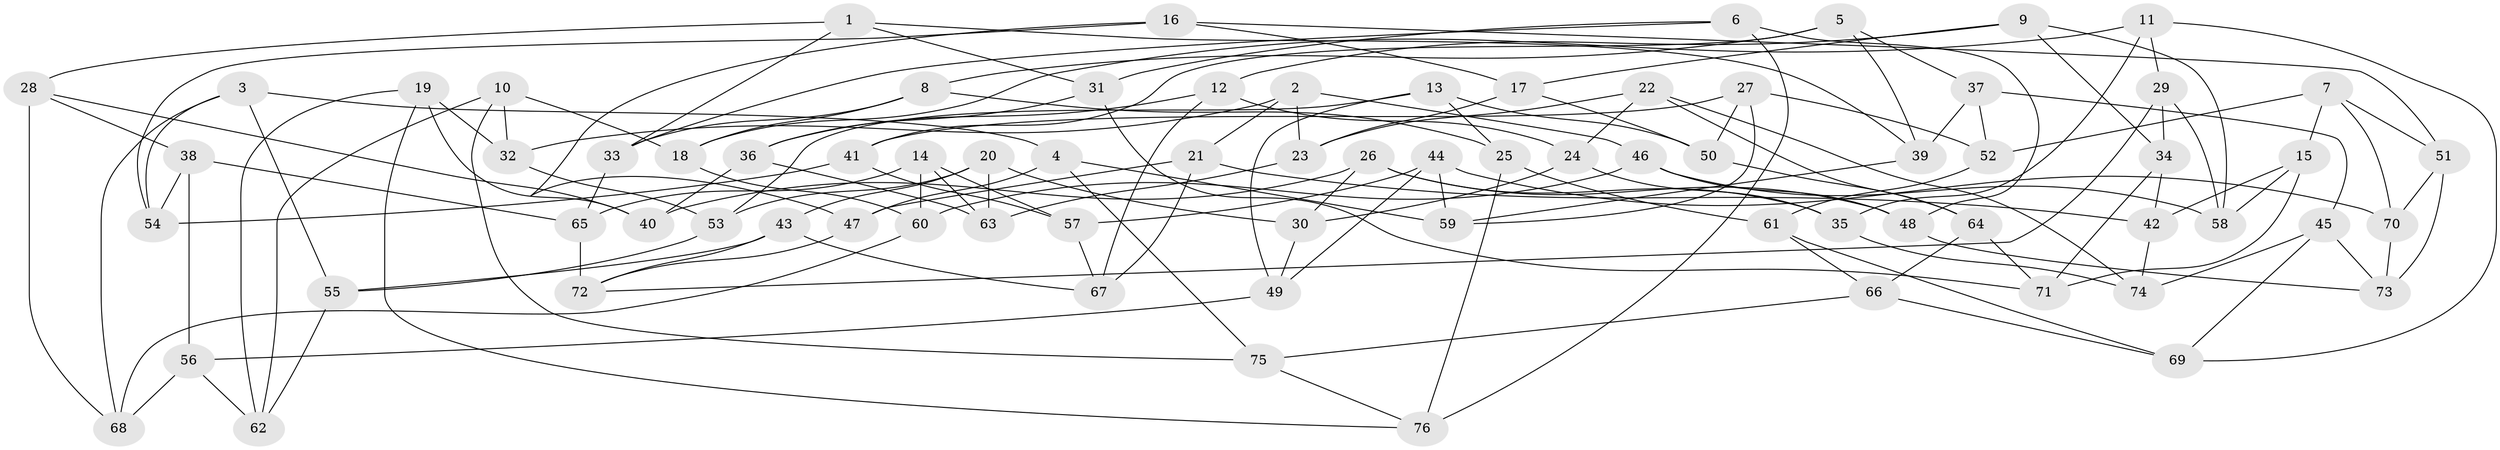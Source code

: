 // coarse degree distribution, {6: 0.48936170212765956, 4: 0.3829787234042553, 5: 0.10638297872340426, 3: 0.02127659574468085}
// Generated by graph-tools (version 1.1) at 2025/42/03/06/25 10:42:22]
// undirected, 76 vertices, 152 edges
graph export_dot {
graph [start="1"]
  node [color=gray90,style=filled];
  1;
  2;
  3;
  4;
  5;
  6;
  7;
  8;
  9;
  10;
  11;
  12;
  13;
  14;
  15;
  16;
  17;
  18;
  19;
  20;
  21;
  22;
  23;
  24;
  25;
  26;
  27;
  28;
  29;
  30;
  31;
  32;
  33;
  34;
  35;
  36;
  37;
  38;
  39;
  40;
  41;
  42;
  43;
  44;
  45;
  46;
  47;
  48;
  49;
  50;
  51;
  52;
  53;
  54;
  55;
  56;
  57;
  58;
  59;
  60;
  61;
  62;
  63;
  64;
  65;
  66;
  67;
  68;
  69;
  70;
  71;
  72;
  73;
  74;
  75;
  76;
  1 -- 33;
  1 -- 28;
  1 -- 31;
  1 -- 39;
  2 -- 23;
  2 -- 46;
  2 -- 32;
  2 -- 21;
  3 -- 54;
  3 -- 68;
  3 -- 4;
  3 -- 55;
  4 -- 59;
  4 -- 75;
  4 -- 47;
  5 -- 41;
  5 -- 37;
  5 -- 39;
  5 -- 8;
  6 -- 31;
  6 -- 76;
  6 -- 33;
  6 -- 48;
  7 -- 51;
  7 -- 70;
  7 -- 52;
  7 -- 15;
  8 -- 33;
  8 -- 25;
  8 -- 18;
  9 -- 34;
  9 -- 17;
  9 -- 12;
  9 -- 58;
  10 -- 18;
  10 -- 62;
  10 -- 75;
  10 -- 32;
  11 -- 35;
  11 -- 69;
  11 -- 29;
  11 -- 18;
  12 -- 36;
  12 -- 24;
  12 -- 67;
  13 -- 50;
  13 -- 53;
  13 -- 25;
  13 -- 49;
  14 -- 65;
  14 -- 60;
  14 -- 57;
  14 -- 63;
  15 -- 58;
  15 -- 42;
  15 -- 71;
  16 -- 17;
  16 -- 54;
  16 -- 51;
  16 -- 47;
  17 -- 50;
  17 -- 23;
  18 -- 60;
  19 -- 32;
  19 -- 62;
  19 -- 40;
  19 -- 76;
  20 -- 43;
  20 -- 63;
  20 -- 53;
  20 -- 30;
  21 -- 47;
  21 -- 67;
  21 -- 42;
  22 -- 74;
  22 -- 24;
  22 -- 64;
  22 -- 23;
  23 -- 63;
  24 -- 35;
  24 -- 30;
  25 -- 76;
  25 -- 61;
  26 -- 35;
  26 -- 48;
  26 -- 30;
  26 -- 40;
  27 -- 41;
  27 -- 50;
  27 -- 59;
  27 -- 52;
  28 -- 38;
  28 -- 40;
  28 -- 68;
  29 -- 34;
  29 -- 72;
  29 -- 58;
  30 -- 49;
  31 -- 71;
  31 -- 36;
  32 -- 53;
  33 -- 65;
  34 -- 71;
  34 -- 42;
  35 -- 74;
  36 -- 63;
  36 -- 40;
  37 -- 39;
  37 -- 52;
  37 -- 45;
  38 -- 65;
  38 -- 56;
  38 -- 54;
  39 -- 59;
  41 -- 54;
  41 -- 57;
  42 -- 74;
  43 -- 55;
  43 -- 72;
  43 -- 67;
  44 -- 57;
  44 -- 49;
  44 -- 59;
  44 -- 70;
  45 -- 73;
  45 -- 69;
  45 -- 74;
  46 -- 48;
  46 -- 58;
  46 -- 60;
  47 -- 72;
  48 -- 73;
  49 -- 56;
  50 -- 64;
  51 -- 73;
  51 -- 70;
  52 -- 61;
  53 -- 55;
  55 -- 62;
  56 -- 68;
  56 -- 62;
  57 -- 67;
  60 -- 68;
  61 -- 66;
  61 -- 69;
  64 -- 66;
  64 -- 71;
  65 -- 72;
  66 -- 75;
  66 -- 69;
  70 -- 73;
  75 -- 76;
}
